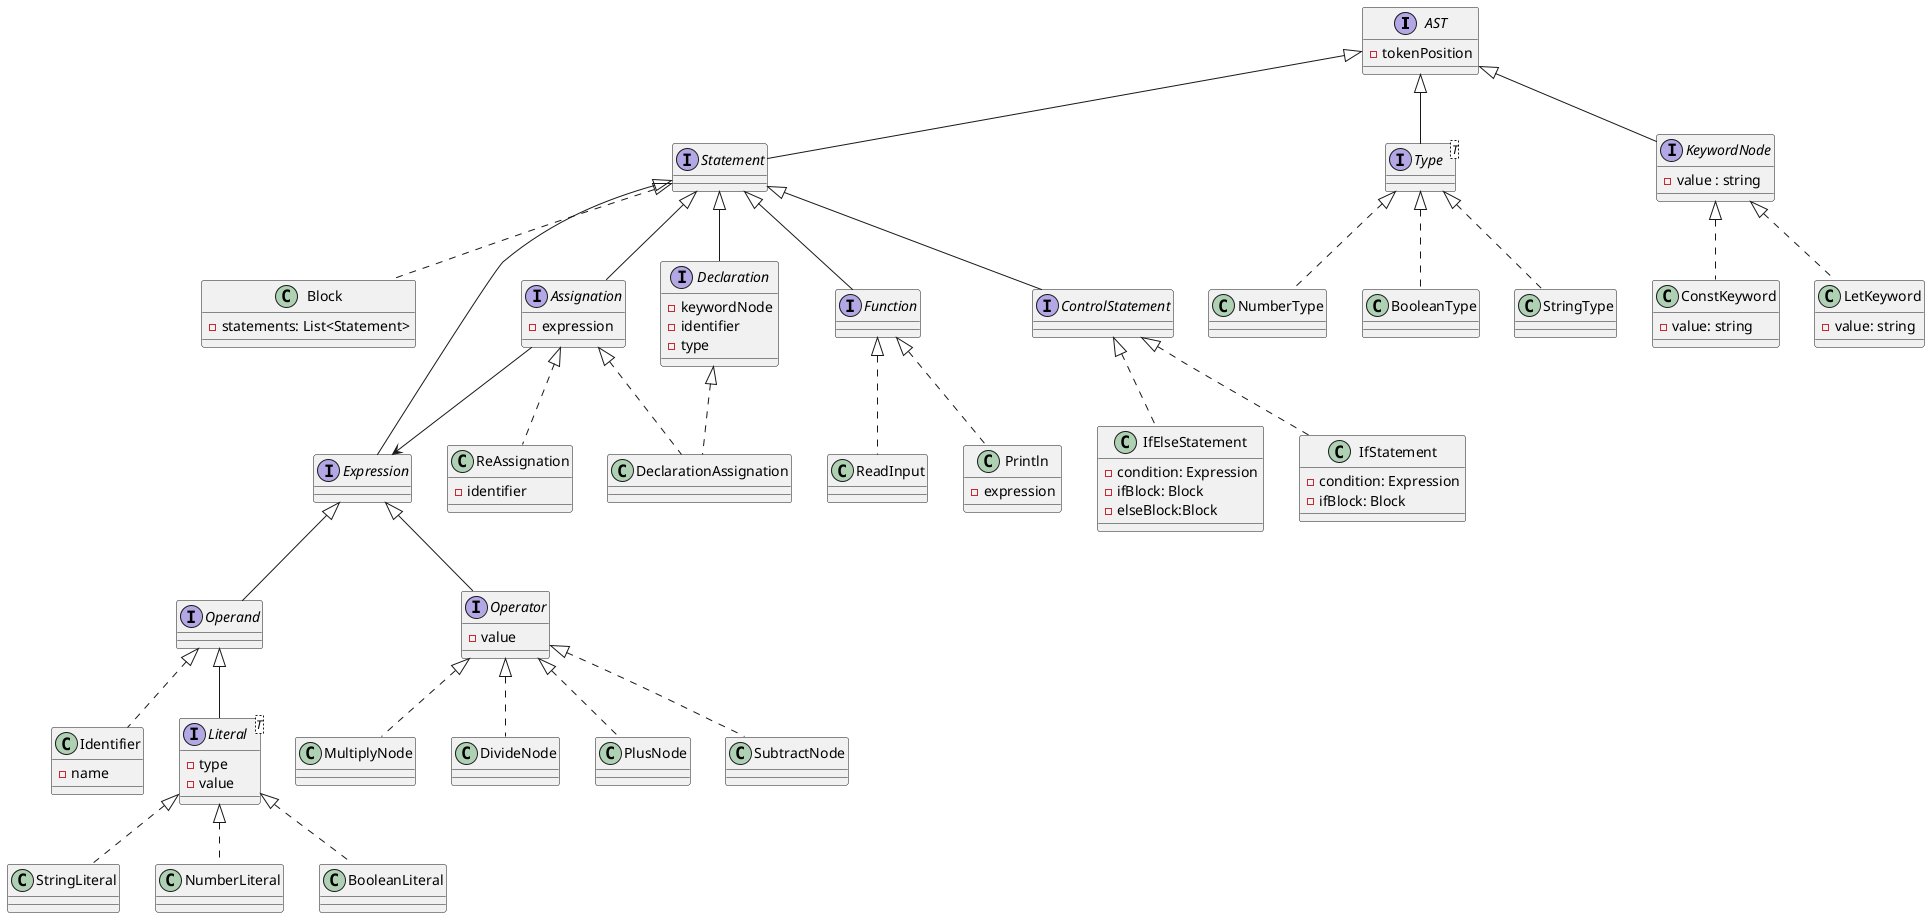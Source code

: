 @startuml
interface AST{
    -tokenPosition
}
interface Expression implements Statement{
}

class Identifier implements Operand{
    -name
}

interface Statement implements AST{

}

interface Type <T> implements AST{
}

interface Literal<T> implements Operand{
    -type
    -value
}

class StringLiteral implements Literal
class NumberLiteral implements Literal
class BooleanLiteral implements Literal

interface KeywordNode implements AST {
    -value : string
}

class LetKeyword implements KeywordNode{
    -value: string
}

class ConstKeyword implements KeywordNode{
    -value: string
}


interface Declaration implements Statement{
    -keywordNode
    -identifier
    -type
}

interface Assignation implements Statement {
    -expression
}

class ReAssignation implements Assignation{
    -identifier
}
class DeclarationAssignation implements Assignation, Declaration{

}


interface Operator implements Expression{
    -value
}
interface Operand implements Expression{
}


interface Function implements Statement


class PlusNode implements Operator
class SubtractNode implements Operator
class MultiplyNode implements Operator
class DivideNode implements Operator


class BooleanType implements Type
class StringType implements Type
class NumberType implements Type

class Println implements Function{
    -expression
}

class ReadInput implements Function

interface ControlStatement implements Statement{}

class IfStatement implements ControlStatement{
    -condition: Expression
    -ifBlock: Block

}

class IfElseStatement implements ControlStatement{
    -condition: Expression
    -ifBlock: Block
    -elseBlock:Block
}

class Block implements Statement{
    -statements: List<Statement>
    }

Assignation --> Expression
@enduml
